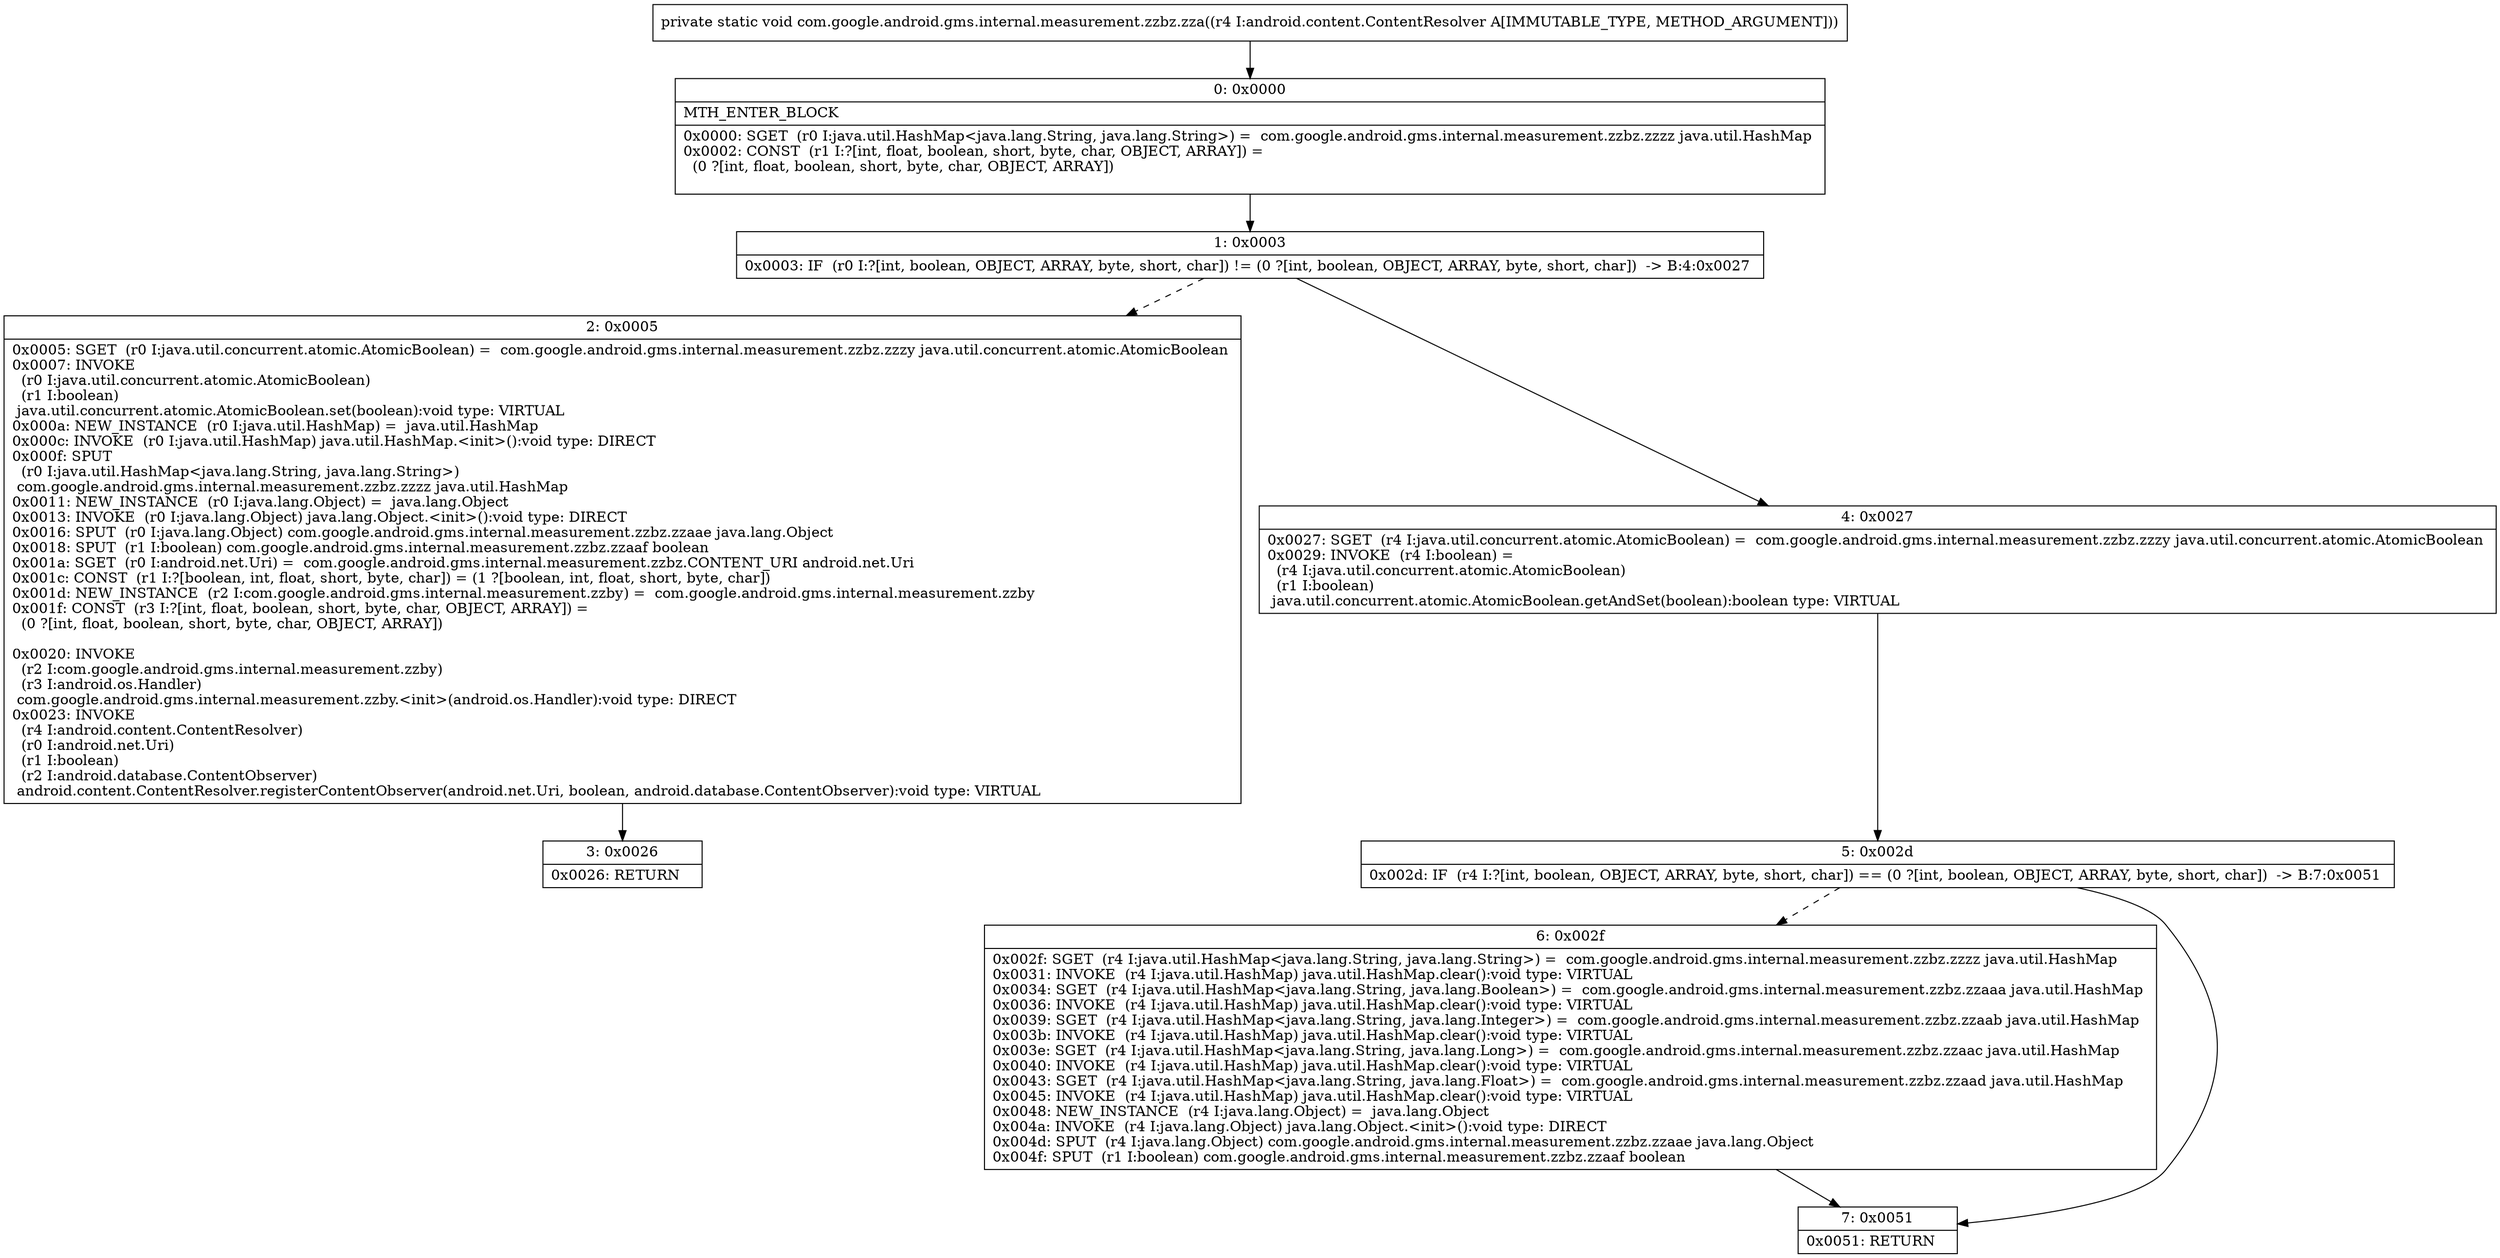 digraph "CFG forcom.google.android.gms.internal.measurement.zzbz.zza(Landroid\/content\/ContentResolver;)V" {
Node_0 [shape=record,label="{0\:\ 0x0000|MTH_ENTER_BLOCK\l|0x0000: SGET  (r0 I:java.util.HashMap\<java.lang.String, java.lang.String\>) =  com.google.android.gms.internal.measurement.zzbz.zzzz java.util.HashMap \l0x0002: CONST  (r1 I:?[int, float, boolean, short, byte, char, OBJECT, ARRAY]) = \l  (0 ?[int, float, boolean, short, byte, char, OBJECT, ARRAY])\l \l}"];
Node_1 [shape=record,label="{1\:\ 0x0003|0x0003: IF  (r0 I:?[int, boolean, OBJECT, ARRAY, byte, short, char]) != (0 ?[int, boolean, OBJECT, ARRAY, byte, short, char])  \-\> B:4:0x0027 \l}"];
Node_2 [shape=record,label="{2\:\ 0x0005|0x0005: SGET  (r0 I:java.util.concurrent.atomic.AtomicBoolean) =  com.google.android.gms.internal.measurement.zzbz.zzzy java.util.concurrent.atomic.AtomicBoolean \l0x0007: INVOKE  \l  (r0 I:java.util.concurrent.atomic.AtomicBoolean)\l  (r1 I:boolean)\l java.util.concurrent.atomic.AtomicBoolean.set(boolean):void type: VIRTUAL \l0x000a: NEW_INSTANCE  (r0 I:java.util.HashMap) =  java.util.HashMap \l0x000c: INVOKE  (r0 I:java.util.HashMap) java.util.HashMap.\<init\>():void type: DIRECT \l0x000f: SPUT  \l  (r0 I:java.util.HashMap\<java.lang.String, java.lang.String\>)\l com.google.android.gms.internal.measurement.zzbz.zzzz java.util.HashMap \l0x0011: NEW_INSTANCE  (r0 I:java.lang.Object) =  java.lang.Object \l0x0013: INVOKE  (r0 I:java.lang.Object) java.lang.Object.\<init\>():void type: DIRECT \l0x0016: SPUT  (r0 I:java.lang.Object) com.google.android.gms.internal.measurement.zzbz.zzaae java.lang.Object \l0x0018: SPUT  (r1 I:boolean) com.google.android.gms.internal.measurement.zzbz.zzaaf boolean \l0x001a: SGET  (r0 I:android.net.Uri) =  com.google.android.gms.internal.measurement.zzbz.CONTENT_URI android.net.Uri \l0x001c: CONST  (r1 I:?[boolean, int, float, short, byte, char]) = (1 ?[boolean, int, float, short, byte, char]) \l0x001d: NEW_INSTANCE  (r2 I:com.google.android.gms.internal.measurement.zzby) =  com.google.android.gms.internal.measurement.zzby \l0x001f: CONST  (r3 I:?[int, float, boolean, short, byte, char, OBJECT, ARRAY]) = \l  (0 ?[int, float, boolean, short, byte, char, OBJECT, ARRAY])\l \l0x0020: INVOKE  \l  (r2 I:com.google.android.gms.internal.measurement.zzby)\l  (r3 I:android.os.Handler)\l com.google.android.gms.internal.measurement.zzby.\<init\>(android.os.Handler):void type: DIRECT \l0x0023: INVOKE  \l  (r4 I:android.content.ContentResolver)\l  (r0 I:android.net.Uri)\l  (r1 I:boolean)\l  (r2 I:android.database.ContentObserver)\l android.content.ContentResolver.registerContentObserver(android.net.Uri, boolean, android.database.ContentObserver):void type: VIRTUAL \l}"];
Node_3 [shape=record,label="{3\:\ 0x0026|0x0026: RETURN   \l}"];
Node_4 [shape=record,label="{4\:\ 0x0027|0x0027: SGET  (r4 I:java.util.concurrent.atomic.AtomicBoolean) =  com.google.android.gms.internal.measurement.zzbz.zzzy java.util.concurrent.atomic.AtomicBoolean \l0x0029: INVOKE  (r4 I:boolean) = \l  (r4 I:java.util.concurrent.atomic.AtomicBoolean)\l  (r1 I:boolean)\l java.util.concurrent.atomic.AtomicBoolean.getAndSet(boolean):boolean type: VIRTUAL \l}"];
Node_5 [shape=record,label="{5\:\ 0x002d|0x002d: IF  (r4 I:?[int, boolean, OBJECT, ARRAY, byte, short, char]) == (0 ?[int, boolean, OBJECT, ARRAY, byte, short, char])  \-\> B:7:0x0051 \l}"];
Node_6 [shape=record,label="{6\:\ 0x002f|0x002f: SGET  (r4 I:java.util.HashMap\<java.lang.String, java.lang.String\>) =  com.google.android.gms.internal.measurement.zzbz.zzzz java.util.HashMap \l0x0031: INVOKE  (r4 I:java.util.HashMap) java.util.HashMap.clear():void type: VIRTUAL \l0x0034: SGET  (r4 I:java.util.HashMap\<java.lang.String, java.lang.Boolean\>) =  com.google.android.gms.internal.measurement.zzbz.zzaaa java.util.HashMap \l0x0036: INVOKE  (r4 I:java.util.HashMap) java.util.HashMap.clear():void type: VIRTUAL \l0x0039: SGET  (r4 I:java.util.HashMap\<java.lang.String, java.lang.Integer\>) =  com.google.android.gms.internal.measurement.zzbz.zzaab java.util.HashMap \l0x003b: INVOKE  (r4 I:java.util.HashMap) java.util.HashMap.clear():void type: VIRTUAL \l0x003e: SGET  (r4 I:java.util.HashMap\<java.lang.String, java.lang.Long\>) =  com.google.android.gms.internal.measurement.zzbz.zzaac java.util.HashMap \l0x0040: INVOKE  (r4 I:java.util.HashMap) java.util.HashMap.clear():void type: VIRTUAL \l0x0043: SGET  (r4 I:java.util.HashMap\<java.lang.String, java.lang.Float\>) =  com.google.android.gms.internal.measurement.zzbz.zzaad java.util.HashMap \l0x0045: INVOKE  (r4 I:java.util.HashMap) java.util.HashMap.clear():void type: VIRTUAL \l0x0048: NEW_INSTANCE  (r4 I:java.lang.Object) =  java.lang.Object \l0x004a: INVOKE  (r4 I:java.lang.Object) java.lang.Object.\<init\>():void type: DIRECT \l0x004d: SPUT  (r4 I:java.lang.Object) com.google.android.gms.internal.measurement.zzbz.zzaae java.lang.Object \l0x004f: SPUT  (r1 I:boolean) com.google.android.gms.internal.measurement.zzbz.zzaaf boolean \l}"];
Node_7 [shape=record,label="{7\:\ 0x0051|0x0051: RETURN   \l}"];
MethodNode[shape=record,label="{private static void com.google.android.gms.internal.measurement.zzbz.zza((r4 I:android.content.ContentResolver A[IMMUTABLE_TYPE, METHOD_ARGUMENT])) }"];
MethodNode -> Node_0;
Node_0 -> Node_1;
Node_1 -> Node_2[style=dashed];
Node_1 -> Node_4;
Node_2 -> Node_3;
Node_4 -> Node_5;
Node_5 -> Node_6[style=dashed];
Node_5 -> Node_7;
Node_6 -> Node_7;
}

